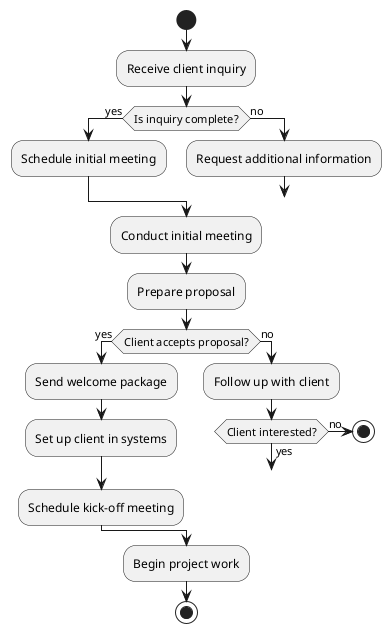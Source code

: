@startuml
start
:Receive client inquiry;
if (Is inquiry complete?) then (yes)
  :Schedule initial meeting;
else (no)
  :Request additional information;
  goto start
endif
:Conduct initial meeting;
:Prepare proposal;
if (Client accepts proposal?) then (yes)
  :Send welcome package;
  :Set up client in systems;
  :Schedule kick-off meeting;
else (no)
  :Follow up with client;
  if (Client interested?) then (yes)
    goto start
  else (no)
    stop
  endif
endif
:Begin project work;
stop
@enduml